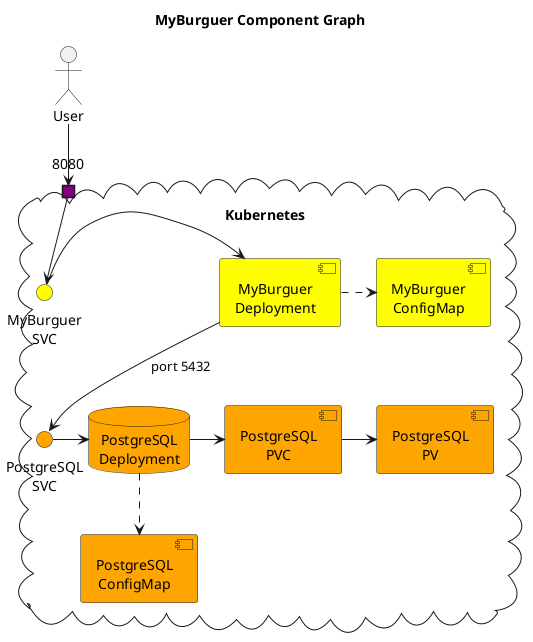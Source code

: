 @startuml myburguer-component
skinparam componentstyle uml2
title "MyBurguer Component Graph"

<style>
title {HorizontalAlignment center}
</style>

actor User as user

cloud Kubernetes {
    interface "MyBurguer\nSVC" as mbService #Yellow
    component "MyBurguer\nDeployment" as mbDeployment #Yellow
    component "MyBurguer\nConfigMap" as mbConfig #Yellow
    port "8080" as p8080 #Purple

    p8080 -r-> mbService
    mbService -r-> mbDeployment
    mbDeployment .r.>mbConfig

    interface "PostgreSQL\nSVC" as postgresService #Orange
    database "PostgreSQL\nDeployment" as postgresDeployment #Orange
    component "PostgreSQL\nPVC" as postgresPVC #Orange
    component "PostgreSQL\nPV" as postgresPV #Orange
    component "PostgreSQL\nConfigMap" as postgresConfig #Orange

    postgresService -r-> postgresDeployment
    postgresDeployment -r-> postgresPVC
    postgresPVC -r-> postgresPV
    postgresDeployment .d.> postgresConfig

    mbDeployment -d-> postgresService : port 5432
}

user --> p8080


@enduml
